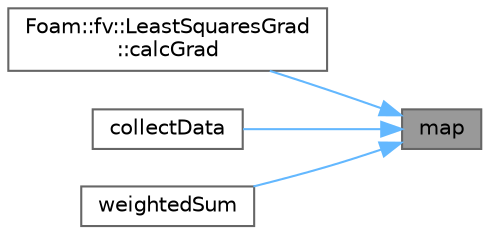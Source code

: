 digraph "map"
{
 // LATEX_PDF_SIZE
  bgcolor="transparent";
  edge [fontname=Helvetica,fontsize=10,labelfontname=Helvetica,labelfontsize=10];
  node [fontname=Helvetica,fontsize=10,shape=box,height=0.2,width=0.4];
  rankdir="RL";
  Node1 [id="Node000001",label="map",height=0.2,width=0.4,color="gray40", fillcolor="grey60", style="filled", fontcolor="black",tooltip=" "];
  Node1 -> Node2 [id="edge1_Node000001_Node000002",dir="back",color="steelblue1",style="solid",tooltip=" "];
  Node2 [id="Node000002",label="Foam::fv::LeastSquaresGrad\l::calcGrad",height=0.2,width=0.4,color="grey40", fillcolor="white", style="filled",URL="$classFoam_1_1fv_1_1LeastSquaresGrad.html#a235976831405ff5c4770d4b4e1b015cb",tooltip=" "];
  Node1 -> Node3 [id="edge2_Node000001_Node000003",dir="back",color="steelblue1",style="solid",tooltip=" "];
  Node3 [id="Node000003",label="collectData",height=0.2,width=0.4,color="grey40", fillcolor="white", style="filled",URL="$classFoam_1_1extendedCentredCellToCellStencil.html#aeb99ab86ad7ce7ba05ced96c2f1c03c7",tooltip=" "];
  Node1 -> Node4 [id="edge3_Node000001_Node000004",dir="back",color="steelblue1",style="solid",tooltip=" "];
  Node4 [id="Node000004",label="weightedSum",height=0.2,width=0.4,color="grey40", fillcolor="white", style="filled",URL="$classFoam_1_1extendedCentredCellToCellStencil.html#a28bc1a659b723058e0b19ff41974f367",tooltip=" "];
}
